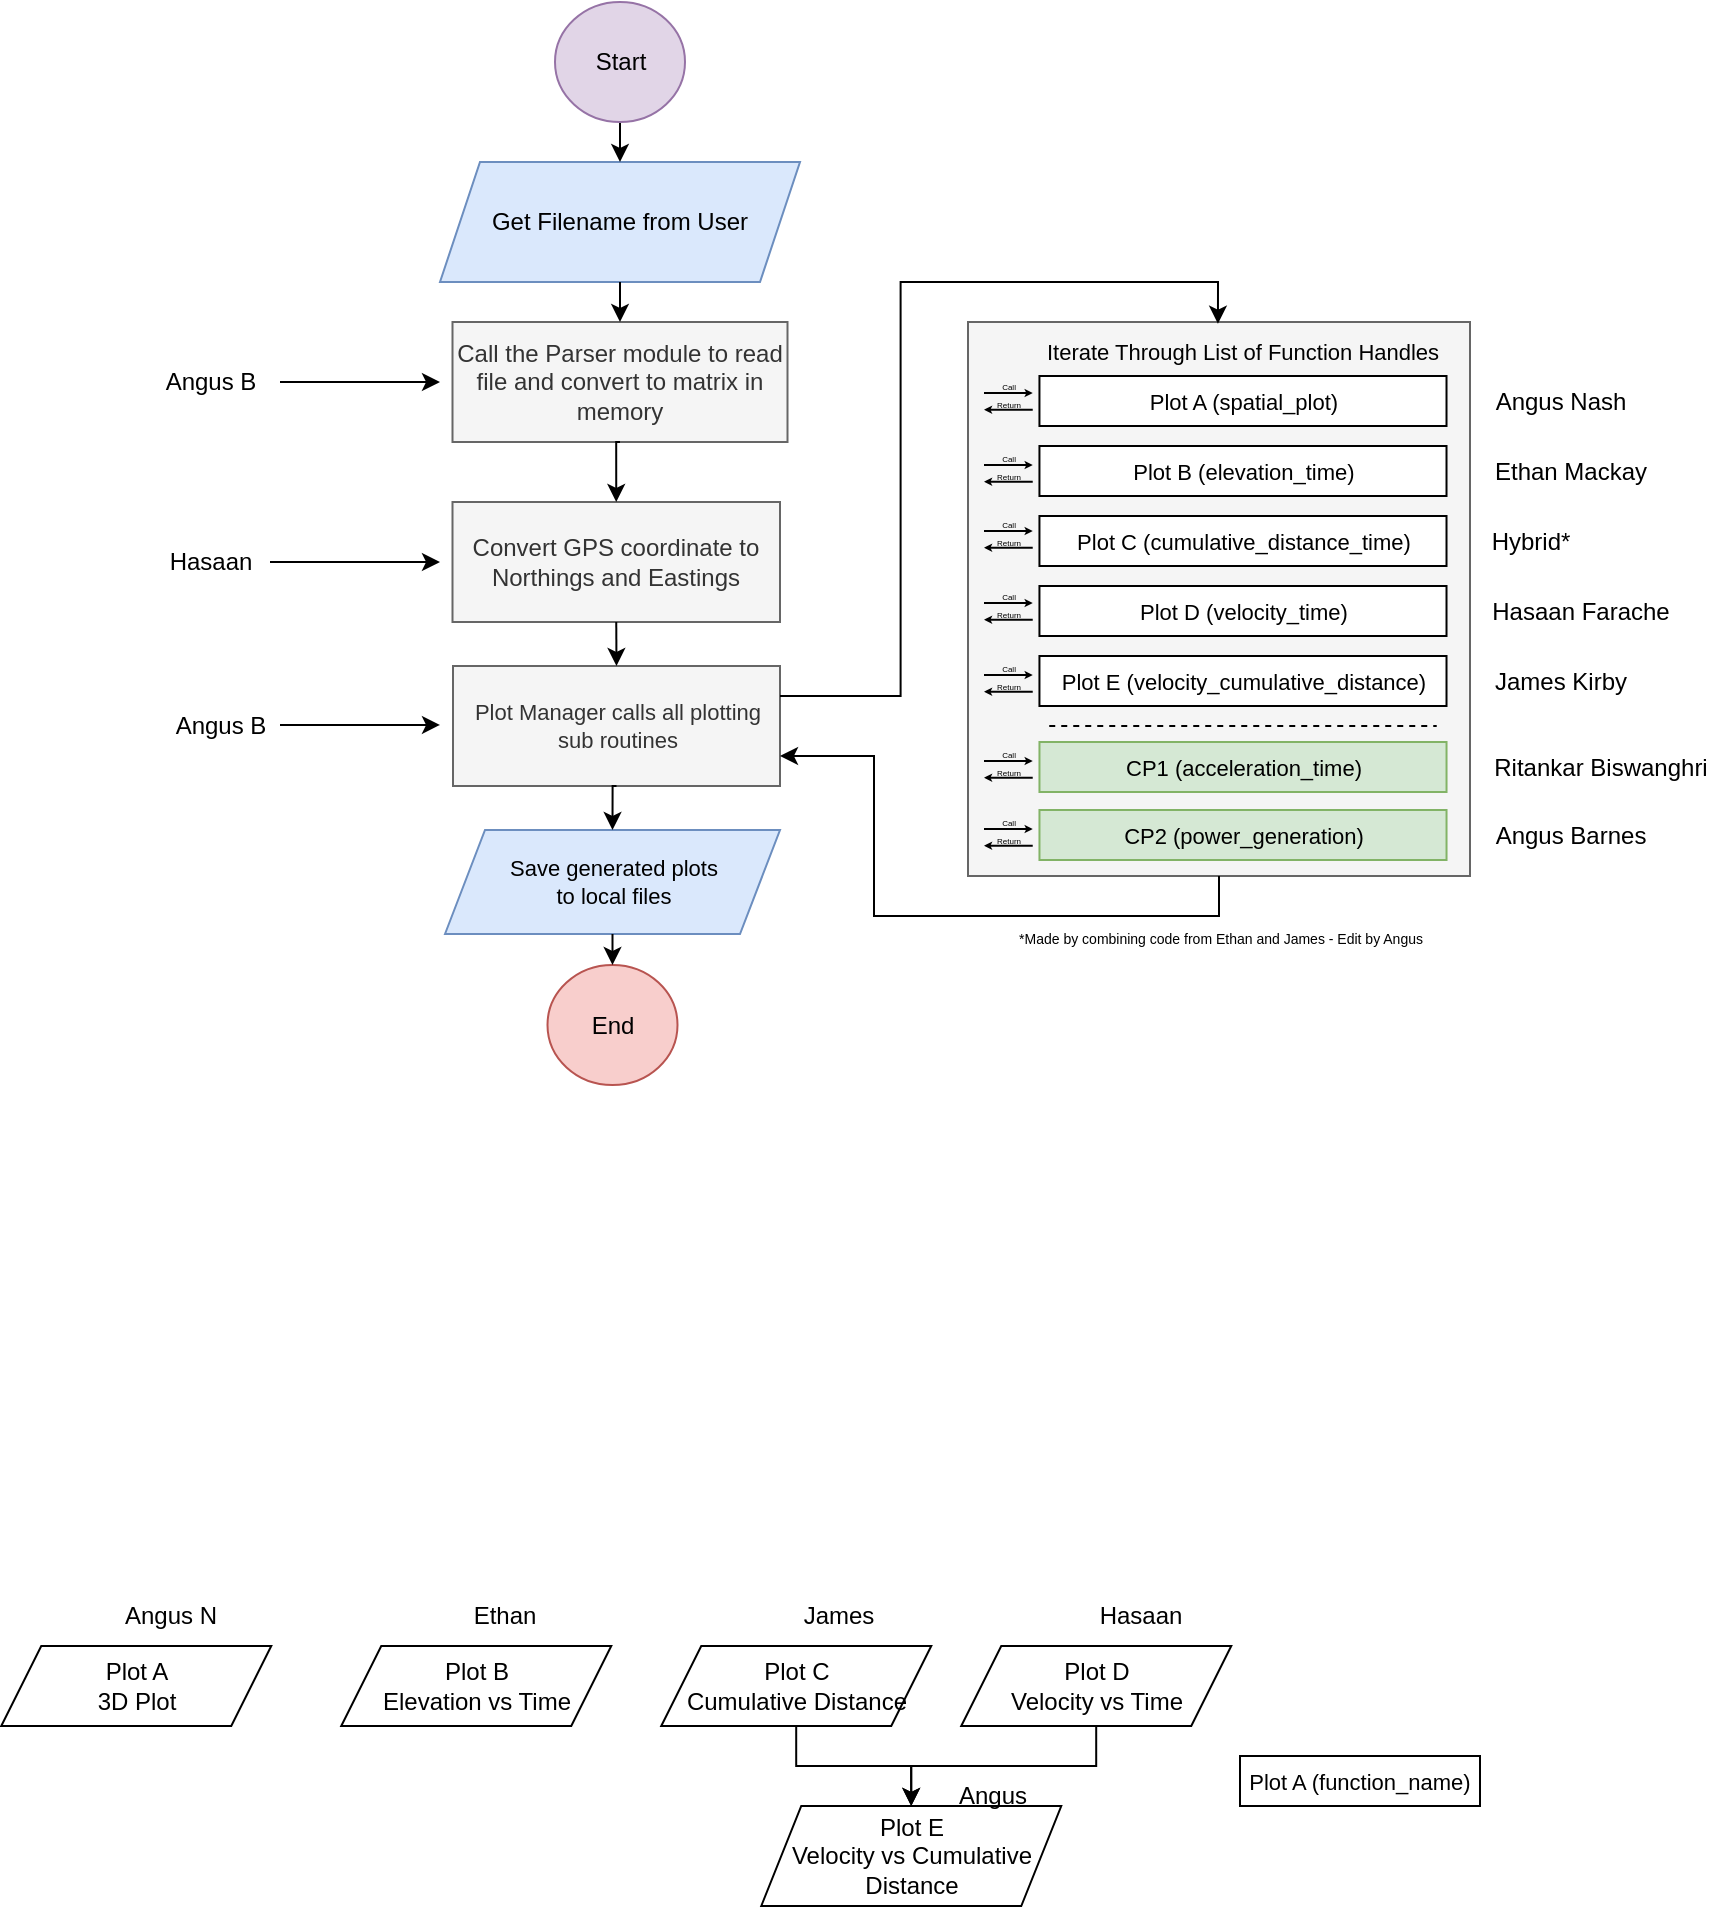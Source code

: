 <mxfile version="20.4.2" type="github">
  <diagram id="F6A8YvB1YXeBxUqBMwWJ" name="Page-1">
    <mxGraphModel dx="2585" dy="1371" grid="1" gridSize="10" guides="1" tooltips="1" connect="1" arrows="1" fold="1" page="1" pageScale="1" pageWidth="827" pageHeight="1169" math="0" shadow="0">
      <root>
        <mxCell id="0" />
        <mxCell id="1" parent="0" />
        <mxCell id="xrhhJrtV2kITuw0rK8y6-18" value="Plot A&lt;br&gt;3D Plot" style="shape=parallelogram;perimeter=parallelogramPerimeter;whiteSpace=wrap;html=1;fixedSize=1;strokeColor=#000000;" parent="1" vertex="1">
          <mxGeometry x="120.63" y="892" width="135" height="40" as="geometry" />
        </mxCell>
        <mxCell id="xrhhJrtV2kITuw0rK8y6-19" value="Plot B&lt;br&gt;Elevation vs Time" style="shape=parallelogram;perimeter=parallelogramPerimeter;whiteSpace=wrap;html=1;fixedSize=1;strokeColor=#000000;" parent="1" vertex="1">
          <mxGeometry x="290.63" y="892" width="135" height="40" as="geometry" />
        </mxCell>
        <mxCell id="xrhhJrtV2kITuw0rK8y6-23" style="edgeStyle=orthogonalEdgeStyle;rounded=0;orthogonalLoop=1;jettySize=auto;html=1;entryX=0.5;entryY=0;entryDx=0;entryDy=0;" parent="1" source="xrhhJrtV2kITuw0rK8y6-20" target="xrhhJrtV2kITuw0rK8y6-22" edge="1">
          <mxGeometry relative="1" as="geometry" />
        </mxCell>
        <mxCell id="xrhhJrtV2kITuw0rK8y6-20" value="Plot C&lt;br&gt;Cumulative Distance" style="shape=parallelogram;perimeter=parallelogramPerimeter;whiteSpace=wrap;html=1;fixedSize=1;strokeColor=#000000;" parent="1" vertex="1">
          <mxGeometry x="450.63" y="892" width="135" height="40" as="geometry" />
        </mxCell>
        <mxCell id="xrhhJrtV2kITuw0rK8y6-24" style="edgeStyle=orthogonalEdgeStyle;rounded=0;orthogonalLoop=1;jettySize=auto;html=1;" parent="1" source="xrhhJrtV2kITuw0rK8y6-21" target="xrhhJrtV2kITuw0rK8y6-22" edge="1">
          <mxGeometry relative="1" as="geometry" />
        </mxCell>
        <mxCell id="xrhhJrtV2kITuw0rK8y6-21" value="Plot D&lt;br&gt;Velocity vs Time" style="shape=parallelogram;perimeter=parallelogramPerimeter;whiteSpace=wrap;html=1;fixedSize=1;strokeColor=#000000;" parent="1" vertex="1">
          <mxGeometry x="600.63" y="892" width="135" height="40" as="geometry" />
        </mxCell>
        <mxCell id="xrhhJrtV2kITuw0rK8y6-22" value="Plot E&lt;br&gt;Velocity vs Cumulative Distance" style="shape=parallelogram;perimeter=parallelogramPerimeter;whiteSpace=wrap;html=1;fixedSize=1;strokeColor=#000000;" parent="1" vertex="1">
          <mxGeometry x="500.63" y="972" width="150" height="50" as="geometry" />
        </mxCell>
        <mxCell id="xrhhJrtV2kITuw0rK8y6-29" value="James" style="text;html=1;align=center;verticalAlign=middle;resizable=0;points=[];autosize=1;strokeColor=none;fillColor=none;" parent="1" vertex="1">
          <mxGeometry x="509" y="862" width="60" height="30" as="geometry" />
        </mxCell>
        <mxCell id="xrhhJrtV2kITuw0rK8y6-30" value="Ethan" style="text;html=1;align=center;verticalAlign=middle;resizable=0;points=[];autosize=1;strokeColor=none;fillColor=none;" parent="1" vertex="1">
          <mxGeometry x="346.5" y="862" width="50" height="30" as="geometry" />
        </mxCell>
        <mxCell id="xrhhJrtV2kITuw0rK8y6-31" value="Angus N" style="text;html=1;align=center;verticalAlign=middle;resizable=0;points=[];autosize=1;strokeColor=none;fillColor=none;" parent="1" vertex="1">
          <mxGeometry x="170" y="862" width="70" height="30" as="geometry" />
        </mxCell>
        <mxCell id="CHZw3XQSGmE2OFtVjkvF-1" value="Hasaan" style="text;html=1;align=center;verticalAlign=middle;resizable=0;points=[];autosize=1;strokeColor=none;fillColor=none;" parent="1" vertex="1">
          <mxGeometry x="660" y="862" width="60" height="30" as="geometry" />
        </mxCell>
        <mxCell id="CHZw3XQSGmE2OFtVjkvF-2" value="Angus" style="text;html=1;align=center;verticalAlign=middle;resizable=0;points=[];autosize=1;strokeColor=none;fillColor=none;" parent="1" vertex="1">
          <mxGeometry x="585.63" y="952" width="60" height="30" as="geometry" />
        </mxCell>
        <mxCell id="Cii7YTSOBGibkpkh7l27-8" value="Plot A (function_name)" style="rounded=0;whiteSpace=wrap;html=1;fontSize=11;" parent="1" vertex="1">
          <mxGeometry x="740" y="947" width="120" height="25" as="geometry" />
        </mxCell>
        <mxCell id="WTddCbC6a__xVhWKfnHQ-85" value="" style="group" vertex="1" connectable="0" parent="1">
          <mxGeometry x="190" y="70" width="795" height="541.5" as="geometry" />
        </mxCell>
        <mxCell id="xrhhJrtV2kITuw0rK8y6-3" value="Get Filename from User" style="shape=parallelogram;perimeter=parallelogramPerimeter;whiteSpace=wrap;html=1;fixedSize=1;strokeColor=#6c8ebf;fillColor=#dae8fc;" parent="WTddCbC6a__xVhWKfnHQ-85" vertex="1">
          <mxGeometry x="150" y="80" width="180" height="60" as="geometry" />
        </mxCell>
        <mxCell id="xrhhJrtV2kITuw0rK8y6-7" style="edgeStyle=orthogonalEdgeStyle;rounded=0;orthogonalLoop=1;jettySize=auto;html=1;exitX=0.5;exitY=1;exitDx=0;exitDy=0;entryX=0.5;entryY=0;entryDx=0;entryDy=0;" parent="WTddCbC6a__xVhWKfnHQ-85" source="xrhhJrtV2kITuw0rK8y6-5" target="xrhhJrtV2kITuw0rK8y6-3" edge="1">
          <mxGeometry relative="1" as="geometry" />
        </mxCell>
        <mxCell id="xrhhJrtV2kITuw0rK8y6-5" value="Start" style="ellipse;whiteSpace=wrap;html=1;strokeColor=#9673a6;fillColor=#e1d5e7;" parent="WTddCbC6a__xVhWKfnHQ-85" vertex="1">
          <mxGeometry x="207.5" width="65" height="60" as="geometry" />
        </mxCell>
        <mxCell id="xrhhJrtV2kITuw0rK8y6-8" value="Call the Parser module to read file and convert to matrix in memory" style="rounded=0;whiteSpace=wrap;html=1;strokeColor=#666666;fillColor=#f5f5f5;fontColor=#333333;" parent="WTddCbC6a__xVhWKfnHQ-85" vertex="1">
          <mxGeometry x="156.25" y="160" width="167.5" height="60" as="geometry" />
        </mxCell>
        <mxCell id="xrhhJrtV2kITuw0rK8y6-9" style="edgeStyle=orthogonalEdgeStyle;rounded=0;orthogonalLoop=1;jettySize=auto;html=1;exitX=0.5;exitY=1;exitDx=0;exitDy=0;entryX=0.5;entryY=0;entryDx=0;entryDy=0;" parent="WTddCbC6a__xVhWKfnHQ-85" source="xrhhJrtV2kITuw0rK8y6-3" target="xrhhJrtV2kITuw0rK8y6-8" edge="1">
          <mxGeometry relative="1" as="geometry" />
        </mxCell>
        <mxCell id="xrhhJrtV2kITuw0rK8y6-10" value="Convert GPS coordinate to Northings and Eastings" style="rounded=0;whiteSpace=wrap;html=1;strokeColor=#666666;fillColor=#f5f5f5;fontColor=#333333;" parent="WTddCbC6a__xVhWKfnHQ-85" vertex="1">
          <mxGeometry x="156.25" y="250" width="163.75" height="60" as="geometry" />
        </mxCell>
        <mxCell id="xrhhJrtV2kITuw0rK8y6-11" style="edgeStyle=orthogonalEdgeStyle;rounded=0;orthogonalLoop=1;jettySize=auto;html=1;exitX=0.5;exitY=1;exitDx=0;exitDy=0;entryX=0.5;entryY=0;entryDx=0;entryDy=0;" parent="WTddCbC6a__xVhWKfnHQ-85" source="xrhhJrtV2kITuw0rK8y6-8" target="xrhhJrtV2kITuw0rK8y6-10" edge="1">
          <mxGeometry relative="1" as="geometry" />
        </mxCell>
        <mxCell id="xrhhJrtV2kITuw0rK8y6-15" style="edgeStyle=orthogonalEdgeStyle;rounded=0;orthogonalLoop=1;jettySize=auto;html=1;" parent="WTddCbC6a__xVhWKfnHQ-85" source="xrhhJrtV2kITuw0rK8y6-14" edge="1">
          <mxGeometry relative="1" as="geometry">
            <mxPoint x="150" y="190" as="targetPoint" />
          </mxGeometry>
        </mxCell>
        <mxCell id="xrhhJrtV2kITuw0rK8y6-14" value="Angus B" style="text;html=1;align=center;verticalAlign=middle;resizable=0;points=[];autosize=1;strokeColor=none;fillColor=none;" parent="WTddCbC6a__xVhWKfnHQ-85" vertex="1">
          <mxGeometry y="175" width="70" height="30" as="geometry" />
        </mxCell>
        <mxCell id="xrhhJrtV2kITuw0rK8y6-17" style="edgeStyle=orthogonalEdgeStyle;rounded=0;orthogonalLoop=1;jettySize=auto;html=1;" parent="WTddCbC6a__xVhWKfnHQ-85" source="xrhhJrtV2kITuw0rK8y6-16" edge="1">
          <mxGeometry relative="1" as="geometry">
            <mxPoint x="150" y="280" as="targetPoint" />
          </mxGeometry>
        </mxCell>
        <mxCell id="xrhhJrtV2kITuw0rK8y6-16" value="Hasaan" style="text;html=1;align=center;verticalAlign=middle;resizable=0;points=[];autosize=1;strokeColor=none;fillColor=none;" parent="WTddCbC6a__xVhWKfnHQ-85" vertex="1">
          <mxGeometry x="5" y="265" width="60" height="30" as="geometry" />
        </mxCell>
        <mxCell id="Cii7YTSOBGibkpkh7l27-2" value="Plot Manager calls all plotting sub routines" style="rounded=0;whiteSpace=wrap;html=1;fontSize=11;fillColor=#f5f5f5;fontColor=#333333;strokeColor=#666666;" parent="WTddCbC6a__xVhWKfnHQ-85" vertex="1">
          <mxGeometry x="156.5" y="332" width="163.5" height="60" as="geometry" />
        </mxCell>
        <mxCell id="WTddCbC6a__xVhWKfnHQ-20" style="edgeStyle=orthogonalEdgeStyle;rounded=0;orthogonalLoop=1;jettySize=auto;html=1;exitX=0.5;exitY=1;exitDx=0;exitDy=0;entryX=0.5;entryY=0;entryDx=0;entryDy=0;fontSize=7;" edge="1" parent="WTddCbC6a__xVhWKfnHQ-85" source="xrhhJrtV2kITuw0rK8y6-10" target="Cii7YTSOBGibkpkh7l27-2">
          <mxGeometry relative="1" as="geometry" />
        </mxCell>
        <mxCell id="Cii7YTSOBGibkpkh7l27-18" value="Save generated plots &lt;br&gt;to local files" style="shape=parallelogram;perimeter=parallelogramPerimeter;whiteSpace=wrap;html=1;fixedSize=1;fontSize=11;fillColor=#dae8fc;strokeColor=#6c8ebf;" parent="WTddCbC6a__xVhWKfnHQ-85" vertex="1">
          <mxGeometry x="152.5" y="414" width="167.5" height="52" as="geometry" />
        </mxCell>
        <mxCell id="WTddCbC6a__xVhWKfnHQ-7" style="edgeStyle=orthogonalEdgeStyle;rounded=0;orthogonalLoop=1;jettySize=auto;html=1;exitX=0.5;exitY=1;exitDx=0;exitDy=0;entryX=0.5;entryY=0;entryDx=0;entryDy=0;" edge="1" parent="WTddCbC6a__xVhWKfnHQ-85" source="Cii7YTSOBGibkpkh7l27-2" target="Cii7YTSOBGibkpkh7l27-18">
          <mxGeometry relative="1" as="geometry" />
        </mxCell>
        <mxCell id="Cii7YTSOBGibkpkh7l27-19" value="End" style="ellipse;whiteSpace=wrap;html=1;strokeColor=#b85450;fillColor=#f8cecc;" parent="WTddCbC6a__xVhWKfnHQ-85" vertex="1">
          <mxGeometry x="203.75" y="481.5" width="65" height="60" as="geometry" />
        </mxCell>
        <mxCell id="WTddCbC6a__xVhWKfnHQ-8" style="edgeStyle=orthogonalEdgeStyle;rounded=0;orthogonalLoop=1;jettySize=auto;html=1;exitX=0.5;exitY=1;exitDx=0;exitDy=0;entryX=0.5;entryY=0;entryDx=0;entryDy=0;" edge="1" parent="WTddCbC6a__xVhWKfnHQ-85" source="Cii7YTSOBGibkpkh7l27-18" target="Cii7YTSOBGibkpkh7l27-19">
          <mxGeometry relative="1" as="geometry" />
        </mxCell>
        <mxCell id="Cii7YTSOBGibkpkh7l27-20" value="Angus B" style="text;html=1;align=center;verticalAlign=middle;resizable=0;points=[];autosize=1;strokeColor=none;fillColor=none;" parent="WTddCbC6a__xVhWKfnHQ-85" vertex="1">
          <mxGeometry x="5" y="347" width="70" height="30" as="geometry" />
        </mxCell>
        <mxCell id="Cii7YTSOBGibkpkh7l27-21" style="edgeStyle=orthogonalEdgeStyle;rounded=0;orthogonalLoop=1;jettySize=auto;html=1;" parent="WTddCbC6a__xVhWKfnHQ-85" edge="1">
          <mxGeometry relative="1" as="geometry">
            <mxPoint x="150" y="361.47" as="targetPoint" />
            <mxPoint x="70" y="361.47" as="sourcePoint" />
          </mxGeometry>
        </mxCell>
        <mxCell id="Cii7YTSOBGibkpkh7l27-13" value="" style="rounded=0;whiteSpace=wrap;html=1;fontSize=11;fillColor=#f5f5f5;fontColor=#333333;strokeColor=#666666;" parent="WTddCbC6a__xVhWKfnHQ-85" vertex="1">
          <mxGeometry x="414" y="160" width="251" height="277" as="geometry" />
        </mxCell>
        <mxCell id="WTddCbC6a__xVhWKfnHQ-84" style="edgeStyle=orthogonalEdgeStyle;rounded=0;orthogonalLoop=1;jettySize=auto;html=1;exitX=1;exitY=0.75;exitDx=0;exitDy=0;strokeWidth=1;fontSize=4;startArrow=classic;startFill=1;endArrow=none;endFill=0;startSize=6;endSize=6;entryX=0.5;entryY=1;entryDx=0;entryDy=0;" edge="1" parent="WTddCbC6a__xVhWKfnHQ-85" source="Cii7YTSOBGibkpkh7l27-2" target="Cii7YTSOBGibkpkh7l27-13">
          <mxGeometry relative="1" as="geometry">
            <mxPoint x="360" y="420" as="targetPoint" />
          </mxGeometry>
        </mxCell>
        <mxCell id="Cii7YTSOBGibkpkh7l27-3" value="Plot A (spatial_plot)" style="rounded=0;whiteSpace=wrap;html=1;fontSize=11;" parent="WTddCbC6a__xVhWKfnHQ-85" vertex="1">
          <mxGeometry x="449.725" y="187" width="203.529" height="25" as="geometry" />
        </mxCell>
        <mxCell id="Cii7YTSOBGibkpkh7l27-4" value="Plot B (elevation_time)" style="rounded=0;whiteSpace=wrap;html=1;fontSize=11;" parent="WTddCbC6a__xVhWKfnHQ-85" vertex="1">
          <mxGeometry x="449.725" y="222" width="203.529" height="25" as="geometry" />
        </mxCell>
        <mxCell id="Cii7YTSOBGibkpkh7l27-5" value="Plot D (velocity_time)" style="rounded=0;whiteSpace=wrap;html=1;fontSize=11;" parent="WTddCbC6a__xVhWKfnHQ-85" vertex="1">
          <mxGeometry x="449.725" y="292" width="203.529" height="25" as="geometry" />
        </mxCell>
        <mxCell id="Cii7YTSOBGibkpkh7l27-6" value="Plot C (cumulative_distance_time)" style="rounded=0;whiteSpace=wrap;html=1;fontSize=11;" parent="WTddCbC6a__xVhWKfnHQ-85" vertex="1">
          <mxGeometry x="449.725" y="257" width="203.529" height="25" as="geometry" />
        </mxCell>
        <mxCell id="Cii7YTSOBGibkpkh7l27-7" value="Plot E (velocity_cumulative_distance)" style="rounded=0;whiteSpace=wrap;html=1;fontSize=11;" parent="WTddCbC6a__xVhWKfnHQ-85" vertex="1">
          <mxGeometry x="449.725" y="327" width="203.529" height="25" as="geometry" />
        </mxCell>
        <mxCell id="Cii7YTSOBGibkpkh7l27-14" value="Iterate Through List of Function Handles" style="text;html=1;align=center;verticalAlign=middle;resizable=0;points=[];autosize=1;strokeColor=none;fillColor=none;fontSize=11;" parent="WTddCbC6a__xVhWKfnHQ-85" vertex="1">
          <mxGeometry x="440.63" y="160" width="220" height="30" as="geometry" />
        </mxCell>
        <mxCell id="WTddCbC6a__xVhWKfnHQ-83" style="edgeStyle=orthogonalEdgeStyle;rounded=0;orthogonalLoop=1;jettySize=auto;html=1;exitX=1;exitY=0.25;exitDx=0;exitDy=0;strokeWidth=1;fontSize=4;startArrow=none;startFill=0;endArrow=classic;endFill=1;startSize=6;endSize=6;entryX=0.447;entryY=0.029;entryDx=0;entryDy=0;entryPerimeter=0;" edge="1" parent="WTddCbC6a__xVhWKfnHQ-85" source="Cii7YTSOBGibkpkh7l27-2" target="Cii7YTSOBGibkpkh7l27-14">
          <mxGeometry relative="1" as="geometry" />
        </mxCell>
        <mxCell id="WTddCbC6a__xVhWKfnHQ-2" value="CP1 (acceleration_time)" style="rounded=0;whiteSpace=wrap;html=1;fontSize=11;fillColor=#d5e8d4;strokeColor=#82b366;" vertex="1" parent="WTddCbC6a__xVhWKfnHQ-85">
          <mxGeometry x="449.735" y="370" width="203.529" height="25" as="geometry" />
        </mxCell>
        <mxCell id="WTddCbC6a__xVhWKfnHQ-3" value="CP2 (power_generation)" style="rounded=0;whiteSpace=wrap;html=1;fontSize=11;fillColor=#d5e8d4;strokeColor=#82b366;" vertex="1" parent="WTddCbC6a__xVhWKfnHQ-85">
          <mxGeometry x="449.735" y="404" width="203.529" height="25" as="geometry" />
        </mxCell>
        <mxCell id="WTddCbC6a__xVhWKfnHQ-6" value="" style="endArrow=none;dashed=1;html=1;rounded=0;" edge="1" parent="WTddCbC6a__xVhWKfnHQ-85">
          <mxGeometry width="50" height="50" relative="1" as="geometry">
            <mxPoint x="454.62" y="362" as="sourcePoint" />
            <mxPoint x="648.36" y="362" as="targetPoint" />
          </mxGeometry>
        </mxCell>
        <mxCell id="WTddCbC6a__xVhWKfnHQ-9" value="Angus Nash" style="text;html=1;align=center;verticalAlign=middle;resizable=0;points=[];autosize=1;strokeColor=none;fillColor=none;" vertex="1" parent="WTddCbC6a__xVhWKfnHQ-85">
          <mxGeometry x="665" y="184.5" width="90" height="30" as="geometry" />
        </mxCell>
        <mxCell id="WTddCbC6a__xVhWKfnHQ-10" value="Ethan Mackay" style="text;html=1;align=center;verticalAlign=middle;resizable=0;points=[];autosize=1;strokeColor=none;fillColor=none;" vertex="1" parent="WTddCbC6a__xVhWKfnHQ-85">
          <mxGeometry x="665" y="219.5" width="100" height="30" as="geometry" />
        </mxCell>
        <mxCell id="WTddCbC6a__xVhWKfnHQ-12" value="Ritankar Biswanghri" style="text;html=1;align=center;verticalAlign=middle;resizable=0;points=[];autosize=1;strokeColor=none;fillColor=none;" vertex="1" parent="WTddCbC6a__xVhWKfnHQ-85">
          <mxGeometry x="665" y="367.5" width="130" height="30" as="geometry" />
        </mxCell>
        <mxCell id="WTddCbC6a__xVhWKfnHQ-13" value="Hasaan Farache" style="text;html=1;align=center;verticalAlign=middle;resizable=0;points=[];autosize=1;strokeColor=none;fillColor=none;" vertex="1" parent="WTddCbC6a__xVhWKfnHQ-85">
          <mxGeometry x="665" y="289.5" width="110" height="30" as="geometry" />
        </mxCell>
        <mxCell id="WTddCbC6a__xVhWKfnHQ-14" value="James Kirby" style="text;html=1;align=center;verticalAlign=middle;resizable=0;points=[];autosize=1;strokeColor=none;fillColor=none;" vertex="1" parent="WTddCbC6a__xVhWKfnHQ-85">
          <mxGeometry x="665" y="324.5" width="90" height="30" as="geometry" />
        </mxCell>
        <mxCell id="WTddCbC6a__xVhWKfnHQ-15" value="Angus Barnes" style="text;html=1;align=center;verticalAlign=middle;resizable=0;points=[];autosize=1;strokeColor=none;fillColor=none;" vertex="1" parent="WTddCbC6a__xVhWKfnHQ-85">
          <mxGeometry x="665" y="401.5" width="100" height="30" as="geometry" />
        </mxCell>
        <mxCell id="WTddCbC6a__xVhWKfnHQ-17" value="Hybrid*" style="text;html=1;align=center;verticalAlign=middle;resizable=0;points=[];autosize=1;strokeColor=none;fillColor=none;" vertex="1" parent="WTddCbC6a__xVhWKfnHQ-85">
          <mxGeometry x="665" y="254.5" width="60" height="30" as="geometry" />
        </mxCell>
        <mxCell id="WTddCbC6a__xVhWKfnHQ-18" value="&lt;font style=&quot;font-size: 7px;&quot;&gt;*Made by combining code from Ethan and James - Edit by Angus&lt;/font&gt;" style="text;html=1;align=center;verticalAlign=middle;resizable=0;points=[];autosize=1;strokeColor=none;fillColor=none;strokeWidth=5;" vertex="1" parent="WTddCbC6a__xVhWKfnHQ-85">
          <mxGeometry x="424.5" y="451.5" width="230" height="30" as="geometry" />
        </mxCell>
        <mxCell id="WTddCbC6a__xVhWKfnHQ-48" value="" style="group" vertex="1" connectable="0" parent="WTddCbC6a__xVhWKfnHQ-85">
          <mxGeometry x="414" y="400" width="40" height="29" as="geometry" />
        </mxCell>
        <mxCell id="WTddCbC6a__xVhWKfnHQ-49" value="&lt;font style=&quot;font-size: 4px;&quot;&gt;Call&lt;/font&gt;" style="text;html=1;align=center;verticalAlign=middle;resizable=0;points=[];autosize=1;strokeColor=none;fillColor=none;fontSize=7;" vertex="1" parent="WTddCbC6a__xVhWKfnHQ-48">
          <mxGeometry x="5" width="30" height="20" as="geometry" />
        </mxCell>
        <mxCell id="WTddCbC6a__xVhWKfnHQ-50" value="" style="endArrow=classic;html=1;rounded=0;fontSize=7;strokeWidth=1;endSize=1;" edge="1" parent="WTddCbC6a__xVhWKfnHQ-48">
          <mxGeometry width="50" height="50" relative="1" as="geometry">
            <mxPoint x="8" y="13.5" as="sourcePoint" />
            <mxPoint x="32.37" y="13.5" as="targetPoint" />
          </mxGeometry>
        </mxCell>
        <mxCell id="WTddCbC6a__xVhWKfnHQ-51" value="" style="endArrow=none;html=1;rounded=0;fontSize=7;strokeWidth=1;endSize=1;startSize=1;startArrow=classic;startFill=1;endFill=0;" edge="1" parent="WTddCbC6a__xVhWKfnHQ-48">
          <mxGeometry width="50" height="50" relative="1" as="geometry">
            <mxPoint x="8" y="21.88" as="sourcePoint" />
            <mxPoint x="32.37" y="21.88" as="targetPoint" />
          </mxGeometry>
        </mxCell>
        <mxCell id="WTddCbC6a__xVhWKfnHQ-52" value="&lt;span style=&quot;font-size: 4px;&quot;&gt;Return&lt;/span&gt;" style="text;html=1;align=center;verticalAlign=middle;resizable=0;points=[];autosize=1;strokeColor=none;fillColor=none;fontSize=7;" vertex="1" parent="WTddCbC6a__xVhWKfnHQ-48">
          <mxGeometry y="9" width="40" height="20" as="geometry" />
        </mxCell>
        <mxCell id="WTddCbC6a__xVhWKfnHQ-53" value="" style="group" vertex="1" connectable="0" parent="WTddCbC6a__xVhWKfnHQ-85">
          <mxGeometry x="414" y="366" width="40" height="29" as="geometry" />
        </mxCell>
        <mxCell id="WTddCbC6a__xVhWKfnHQ-54" value="&lt;font style=&quot;font-size: 4px;&quot;&gt;Call&lt;/font&gt;" style="text;html=1;align=center;verticalAlign=middle;resizable=0;points=[];autosize=1;strokeColor=none;fillColor=none;fontSize=7;" vertex="1" parent="WTddCbC6a__xVhWKfnHQ-53">
          <mxGeometry x="5" width="30" height="20" as="geometry" />
        </mxCell>
        <mxCell id="WTddCbC6a__xVhWKfnHQ-55" value="" style="endArrow=classic;html=1;rounded=0;fontSize=7;strokeWidth=1;endSize=1;" edge="1" parent="WTddCbC6a__xVhWKfnHQ-53">
          <mxGeometry width="50" height="50" relative="1" as="geometry">
            <mxPoint x="8" y="13.5" as="sourcePoint" />
            <mxPoint x="32.37" y="13.5" as="targetPoint" />
          </mxGeometry>
        </mxCell>
        <mxCell id="WTddCbC6a__xVhWKfnHQ-56" value="" style="endArrow=none;html=1;rounded=0;fontSize=7;strokeWidth=1;endSize=1;startSize=1;startArrow=classic;startFill=1;endFill=0;" edge="1" parent="WTddCbC6a__xVhWKfnHQ-53">
          <mxGeometry width="50" height="50" relative="1" as="geometry">
            <mxPoint x="8" y="21.88" as="sourcePoint" />
            <mxPoint x="32.37" y="21.88" as="targetPoint" />
          </mxGeometry>
        </mxCell>
        <mxCell id="WTddCbC6a__xVhWKfnHQ-57" value="&lt;span style=&quot;font-size: 4px;&quot;&gt;Return&lt;/span&gt;" style="text;html=1;align=center;verticalAlign=middle;resizable=0;points=[];autosize=1;strokeColor=none;fillColor=none;fontSize=7;" vertex="1" parent="WTddCbC6a__xVhWKfnHQ-53">
          <mxGeometry y="9" width="40" height="20" as="geometry" />
        </mxCell>
        <mxCell id="WTddCbC6a__xVhWKfnHQ-58" value="" style="group" vertex="1" connectable="0" parent="WTddCbC6a__xVhWKfnHQ-85">
          <mxGeometry x="414" y="323" width="40" height="29" as="geometry" />
        </mxCell>
        <mxCell id="WTddCbC6a__xVhWKfnHQ-59" value="&lt;font style=&quot;font-size: 4px;&quot;&gt;Call&lt;/font&gt;" style="text;html=1;align=center;verticalAlign=middle;resizable=0;points=[];autosize=1;strokeColor=none;fillColor=none;fontSize=7;" vertex="1" parent="WTddCbC6a__xVhWKfnHQ-58">
          <mxGeometry x="5" width="30" height="20" as="geometry" />
        </mxCell>
        <mxCell id="WTddCbC6a__xVhWKfnHQ-60" value="" style="endArrow=classic;html=1;rounded=0;fontSize=7;strokeWidth=1;endSize=1;" edge="1" parent="WTddCbC6a__xVhWKfnHQ-58">
          <mxGeometry width="50" height="50" relative="1" as="geometry">
            <mxPoint x="8" y="13.5" as="sourcePoint" />
            <mxPoint x="32.37" y="13.5" as="targetPoint" />
          </mxGeometry>
        </mxCell>
        <mxCell id="WTddCbC6a__xVhWKfnHQ-61" value="" style="endArrow=none;html=1;rounded=0;fontSize=7;strokeWidth=1;endSize=1;startSize=1;startArrow=classic;startFill=1;endFill=0;" edge="1" parent="WTddCbC6a__xVhWKfnHQ-58">
          <mxGeometry width="50" height="50" relative="1" as="geometry">
            <mxPoint x="8" y="21.88" as="sourcePoint" />
            <mxPoint x="32.37" y="21.88" as="targetPoint" />
          </mxGeometry>
        </mxCell>
        <mxCell id="WTddCbC6a__xVhWKfnHQ-62" value="&lt;span style=&quot;font-size: 4px;&quot;&gt;Return&lt;/span&gt;" style="text;html=1;align=center;verticalAlign=middle;resizable=0;points=[];autosize=1;strokeColor=none;fillColor=none;fontSize=7;" vertex="1" parent="WTddCbC6a__xVhWKfnHQ-58">
          <mxGeometry y="9" width="40" height="20" as="geometry" />
        </mxCell>
        <mxCell id="WTddCbC6a__xVhWKfnHQ-63" value="" style="group" vertex="1" connectable="0" parent="WTddCbC6a__xVhWKfnHQ-85">
          <mxGeometry x="414" y="287" width="40" height="29" as="geometry" />
        </mxCell>
        <mxCell id="WTddCbC6a__xVhWKfnHQ-64" value="&lt;font style=&quot;font-size: 4px;&quot;&gt;Call&lt;/font&gt;" style="text;html=1;align=center;verticalAlign=middle;resizable=0;points=[];autosize=1;strokeColor=none;fillColor=none;fontSize=7;" vertex="1" parent="WTddCbC6a__xVhWKfnHQ-63">
          <mxGeometry x="5" width="30" height="20" as="geometry" />
        </mxCell>
        <mxCell id="WTddCbC6a__xVhWKfnHQ-65" value="" style="endArrow=classic;html=1;rounded=0;fontSize=7;strokeWidth=1;endSize=1;" edge="1" parent="WTddCbC6a__xVhWKfnHQ-63">
          <mxGeometry width="50" height="50" relative="1" as="geometry">
            <mxPoint x="8" y="13.5" as="sourcePoint" />
            <mxPoint x="32.37" y="13.5" as="targetPoint" />
          </mxGeometry>
        </mxCell>
        <mxCell id="WTddCbC6a__xVhWKfnHQ-66" value="" style="endArrow=none;html=1;rounded=0;fontSize=7;strokeWidth=1;endSize=1;startSize=1;startArrow=classic;startFill=1;endFill=0;" edge="1" parent="WTddCbC6a__xVhWKfnHQ-63">
          <mxGeometry width="50" height="50" relative="1" as="geometry">
            <mxPoint x="8" y="21.88" as="sourcePoint" />
            <mxPoint x="32.37" y="21.88" as="targetPoint" />
          </mxGeometry>
        </mxCell>
        <mxCell id="WTddCbC6a__xVhWKfnHQ-67" value="&lt;span style=&quot;font-size: 4px;&quot;&gt;Return&lt;/span&gt;" style="text;html=1;align=center;verticalAlign=middle;resizable=0;points=[];autosize=1;strokeColor=none;fillColor=none;fontSize=7;" vertex="1" parent="WTddCbC6a__xVhWKfnHQ-63">
          <mxGeometry y="9" width="40" height="20" as="geometry" />
        </mxCell>
        <mxCell id="WTddCbC6a__xVhWKfnHQ-68" value="" style="group" vertex="1" connectable="0" parent="WTddCbC6a__xVhWKfnHQ-85">
          <mxGeometry x="414" y="251" width="40" height="29" as="geometry" />
        </mxCell>
        <mxCell id="WTddCbC6a__xVhWKfnHQ-69" value="&lt;font style=&quot;font-size: 4px;&quot;&gt;Call&lt;/font&gt;" style="text;html=1;align=center;verticalAlign=middle;resizable=0;points=[];autosize=1;strokeColor=none;fillColor=none;fontSize=7;" vertex="1" parent="WTddCbC6a__xVhWKfnHQ-68">
          <mxGeometry x="5" width="30" height="20" as="geometry" />
        </mxCell>
        <mxCell id="WTddCbC6a__xVhWKfnHQ-70" value="" style="endArrow=classic;html=1;rounded=0;fontSize=7;strokeWidth=1;endSize=1;" edge="1" parent="WTddCbC6a__xVhWKfnHQ-68">
          <mxGeometry width="50" height="50" relative="1" as="geometry">
            <mxPoint x="8" y="13.5" as="sourcePoint" />
            <mxPoint x="32.37" y="13.5" as="targetPoint" />
          </mxGeometry>
        </mxCell>
        <mxCell id="WTddCbC6a__xVhWKfnHQ-71" value="" style="endArrow=none;html=1;rounded=0;fontSize=7;strokeWidth=1;endSize=1;startSize=1;startArrow=classic;startFill=1;endFill=0;" edge="1" parent="WTddCbC6a__xVhWKfnHQ-68">
          <mxGeometry width="50" height="50" relative="1" as="geometry">
            <mxPoint x="8" y="21.88" as="sourcePoint" />
            <mxPoint x="32.37" y="21.88" as="targetPoint" />
          </mxGeometry>
        </mxCell>
        <mxCell id="WTddCbC6a__xVhWKfnHQ-72" value="&lt;span style=&quot;font-size: 4px;&quot;&gt;Return&lt;/span&gt;" style="text;html=1;align=center;verticalAlign=middle;resizable=0;points=[];autosize=1;strokeColor=none;fillColor=none;fontSize=7;" vertex="1" parent="WTddCbC6a__xVhWKfnHQ-68">
          <mxGeometry y="9" width="40" height="20" as="geometry" />
        </mxCell>
        <mxCell id="WTddCbC6a__xVhWKfnHQ-73" value="" style="group" vertex="1" connectable="0" parent="WTddCbC6a__xVhWKfnHQ-85">
          <mxGeometry x="414" y="218" width="40" height="29" as="geometry" />
        </mxCell>
        <mxCell id="WTddCbC6a__xVhWKfnHQ-74" value="&lt;font style=&quot;font-size: 4px;&quot;&gt;Call&lt;/font&gt;" style="text;html=1;align=center;verticalAlign=middle;resizable=0;points=[];autosize=1;strokeColor=none;fillColor=none;fontSize=7;" vertex="1" parent="WTddCbC6a__xVhWKfnHQ-73">
          <mxGeometry x="5" width="30" height="20" as="geometry" />
        </mxCell>
        <mxCell id="WTddCbC6a__xVhWKfnHQ-75" value="" style="endArrow=classic;html=1;rounded=0;fontSize=7;strokeWidth=1;endSize=1;" edge="1" parent="WTddCbC6a__xVhWKfnHQ-73">
          <mxGeometry width="50" height="50" relative="1" as="geometry">
            <mxPoint x="8" y="13.5" as="sourcePoint" />
            <mxPoint x="32.37" y="13.5" as="targetPoint" />
          </mxGeometry>
        </mxCell>
        <mxCell id="WTddCbC6a__xVhWKfnHQ-76" value="" style="endArrow=none;html=1;rounded=0;fontSize=7;strokeWidth=1;endSize=1;startSize=1;startArrow=classic;startFill=1;endFill=0;" edge="1" parent="WTddCbC6a__xVhWKfnHQ-73">
          <mxGeometry width="50" height="50" relative="1" as="geometry">
            <mxPoint x="8" y="21.88" as="sourcePoint" />
            <mxPoint x="32.37" y="21.88" as="targetPoint" />
          </mxGeometry>
        </mxCell>
        <mxCell id="WTddCbC6a__xVhWKfnHQ-77" value="&lt;span style=&quot;font-size: 4px;&quot;&gt;Return&lt;/span&gt;" style="text;html=1;align=center;verticalAlign=middle;resizable=0;points=[];autosize=1;strokeColor=none;fillColor=none;fontSize=7;" vertex="1" parent="WTddCbC6a__xVhWKfnHQ-73">
          <mxGeometry y="9" width="40" height="20" as="geometry" />
        </mxCell>
        <mxCell id="WTddCbC6a__xVhWKfnHQ-78" value="" style="group" vertex="1" connectable="0" parent="WTddCbC6a__xVhWKfnHQ-85">
          <mxGeometry x="414" y="182" width="40" height="29" as="geometry" />
        </mxCell>
        <mxCell id="WTddCbC6a__xVhWKfnHQ-79" value="&lt;font style=&quot;font-size: 4px;&quot;&gt;Call&lt;/font&gt;" style="text;html=1;align=center;verticalAlign=middle;resizable=0;points=[];autosize=1;strokeColor=none;fillColor=none;fontSize=7;" vertex="1" parent="WTddCbC6a__xVhWKfnHQ-78">
          <mxGeometry x="5" width="30" height="20" as="geometry" />
        </mxCell>
        <mxCell id="WTddCbC6a__xVhWKfnHQ-80" value="" style="endArrow=classic;html=1;rounded=0;fontSize=7;strokeWidth=1;endSize=1;" edge="1" parent="WTddCbC6a__xVhWKfnHQ-78">
          <mxGeometry width="50" height="50" relative="1" as="geometry">
            <mxPoint x="8" y="13.5" as="sourcePoint" />
            <mxPoint x="32.37" y="13.5" as="targetPoint" />
          </mxGeometry>
        </mxCell>
        <mxCell id="WTddCbC6a__xVhWKfnHQ-81" value="" style="endArrow=none;html=1;rounded=0;fontSize=7;strokeWidth=1;endSize=1;startSize=1;startArrow=classic;startFill=1;endFill=0;" edge="1" parent="WTddCbC6a__xVhWKfnHQ-78">
          <mxGeometry width="50" height="50" relative="1" as="geometry">
            <mxPoint x="8" y="21.88" as="sourcePoint" />
            <mxPoint x="32.37" y="21.88" as="targetPoint" />
          </mxGeometry>
        </mxCell>
        <mxCell id="WTddCbC6a__xVhWKfnHQ-82" value="&lt;span style=&quot;font-size: 4px;&quot;&gt;Return&lt;/span&gt;" style="text;html=1;align=center;verticalAlign=middle;resizable=0;points=[];autosize=1;strokeColor=none;fillColor=none;fontSize=7;" vertex="1" parent="WTddCbC6a__xVhWKfnHQ-78">
          <mxGeometry y="9" width="40" height="20" as="geometry" />
        </mxCell>
      </root>
    </mxGraphModel>
  </diagram>
</mxfile>
